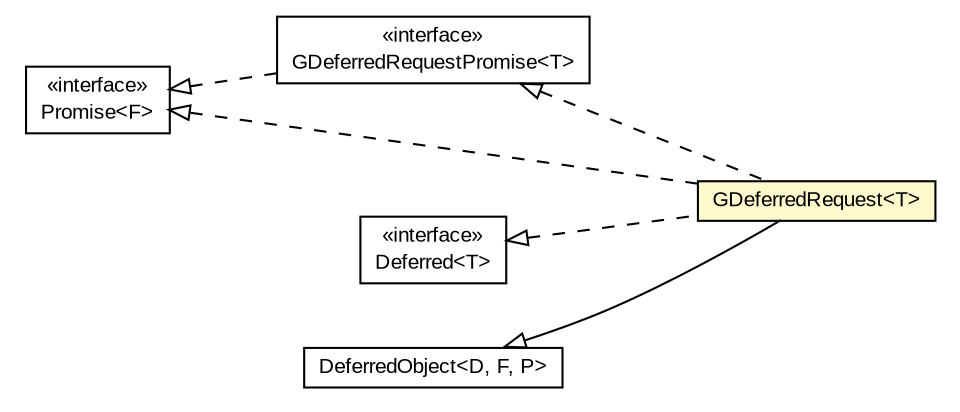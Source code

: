 #!/usr/local/bin/dot
#
# Class diagram 
# Generated by UMLGraph version R5_6-24-gf6e263 (http://www.umlgraph.org/)
#

digraph G {
	edge [fontname="arial",fontsize=10,labelfontname="arial",labelfontsize=10];
	node [fontname="arial",fontsize=10,shape=plaintext];
	nodesep=0.25;
	ranksep=0.5;
	rankdir=LR;
	// io.reinert.requestor.deferred.Promise<F>
	c4760 [label=<<table title="io.reinert.requestor.deferred.Promise" border="0" cellborder="1" cellspacing="0" cellpadding="2" port="p" href="../deferred/Promise.html">
		<tr><td><table border="0" cellspacing="0" cellpadding="1">
<tr><td align="center" balign="center"> &#171;interface&#187; </td></tr>
<tr><td align="center" balign="center"> Promise&lt;F&gt; </td></tr>
		</table></td></tr>
		</table>>, URL="../deferred/Promise.html", fontname="arial", fontcolor="black", fontsize=10.0];
	// io.reinert.requestor.deferred.Deferred<T>
	c4761 [label=<<table title="io.reinert.requestor.deferred.Deferred" border="0" cellborder="1" cellspacing="0" cellpadding="2" port="p" href="../deferred/Deferred.html">
		<tr><td><table border="0" cellspacing="0" cellpadding="1">
<tr><td align="center" balign="center"> &#171;interface&#187; </td></tr>
<tr><td align="center" balign="center"> Deferred&lt;T&gt; </td></tr>
		</table></td></tr>
		</table>>, URL="../deferred/Deferred.html", fontname="arial", fontcolor="black", fontsize=10.0];
	// io.reinert.requestor.gdeferred.GDeferredRequestPromise<T>
	c4817 [label=<<table title="io.reinert.requestor.gdeferred.GDeferredRequestPromise" border="0" cellborder="1" cellspacing="0" cellpadding="2" port="p" href="./GDeferredRequestPromise.html">
		<tr><td><table border="0" cellspacing="0" cellpadding="1">
<tr><td align="center" balign="center"> &#171;interface&#187; </td></tr>
<tr><td align="center" balign="center"> GDeferredRequestPromise&lt;T&gt; </td></tr>
		</table></td></tr>
		</table>>, URL="./GDeferredRequestPromise.html", fontname="arial", fontcolor="black", fontsize=10.0];
	// io.reinert.requestor.gdeferred.GDeferredRequest<T>
	c4818 [label=<<table title="io.reinert.requestor.gdeferred.GDeferredRequest" border="0" cellborder="1" cellspacing="0" cellpadding="2" port="p" bgcolor="lemonChiffon" href="./GDeferredRequest.html">
		<tr><td><table border="0" cellspacing="0" cellpadding="1">
<tr><td align="center" balign="center"> GDeferredRequest&lt;T&gt; </td></tr>
		</table></td></tr>
		</table>>, URL="./GDeferredRequest.html", fontname="arial", fontcolor="black", fontsize=10.0];
	//io.reinert.requestor.gdeferred.GDeferredRequestPromise<T> implements io.reinert.requestor.deferred.Promise<F>
	c4760:p -> c4817:p [dir=back,arrowtail=empty,style=dashed];
	//io.reinert.requestor.gdeferred.GDeferredRequest<T> extends io.reinert.gdeferred.impl.DeferredObject<T, java.lang.Throwable, io.reinert.requestor.RequestProgress>
	c4825:p -> c4818:p [dir=back,arrowtail=empty];
	//io.reinert.requestor.gdeferred.GDeferredRequest<T> implements io.reinert.requestor.gdeferred.GDeferredRequestPromise<T>
	c4817:p -> c4818:p [dir=back,arrowtail=empty,style=dashed];
	//io.reinert.requestor.gdeferred.GDeferredRequest<T> implements io.reinert.requestor.deferred.Deferred<T>
	c4761:p -> c4818:p [dir=back,arrowtail=empty,style=dashed];
	//io.reinert.requestor.gdeferred.GDeferredRequest<T> implements io.reinert.requestor.deferred.Promise<F>
	c4760:p -> c4818:p [dir=back,arrowtail=empty,style=dashed];
	// io.reinert.gdeferred.impl.DeferredObject<D, F, P>
	c4825 [label=<<table title="io.reinert.gdeferred.impl.DeferredObject" border="0" cellborder="1" cellspacing="0" cellpadding="2" port="p">
		<tr><td><table border="0" cellspacing="0" cellpadding="1">
<tr><td align="center" balign="center"> DeferredObject&lt;D, F, P&gt; </td></tr>
		</table></td></tr>
		</table>>, URL="null", fontname="arial", fontcolor="black", fontsize=10.0];
}

